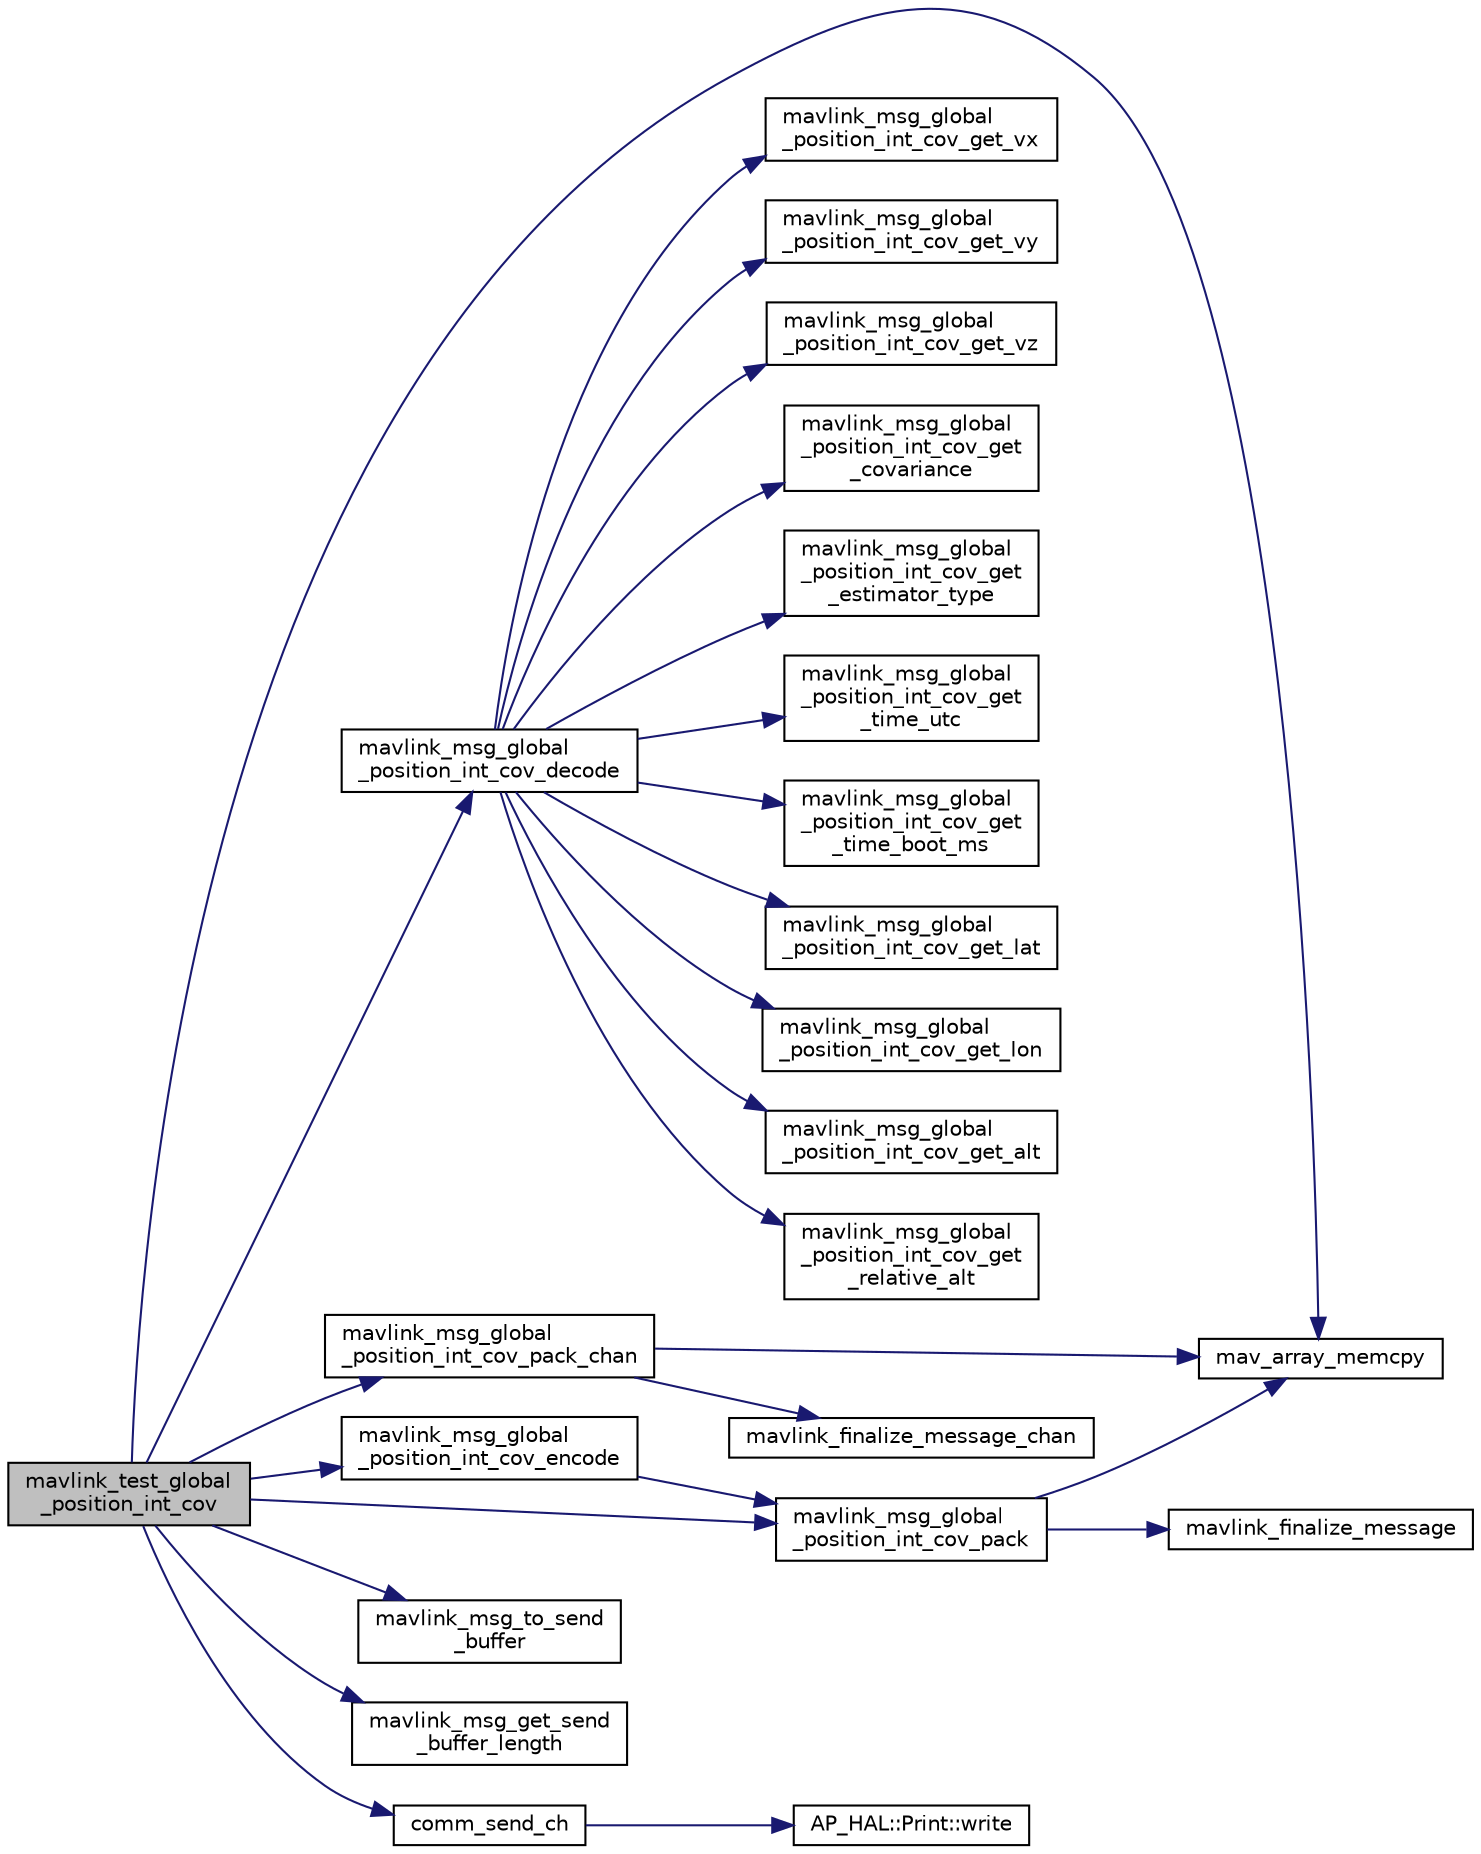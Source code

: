 digraph "mavlink_test_global_position_int_cov"
{
 // INTERACTIVE_SVG=YES
  edge [fontname="Helvetica",fontsize="10",labelfontname="Helvetica",labelfontsize="10"];
  node [fontname="Helvetica",fontsize="10",shape=record];
  rankdir="LR";
  Node1 [label="mavlink_test_global\l_position_int_cov",height=0.2,width=0.4,color="black", fillcolor="grey75", style="filled" fontcolor="black"];
  Node1 -> Node2 [color="midnightblue",fontsize="10",style="solid",fontname="Helvetica"];
  Node2 [label="mav_array_memcpy",height=0.2,width=0.4,color="black", fillcolor="white", style="filled",URL="$v0_89_2protocol_8h.html#a4486c3d5854cac1cb6a0fb1cc5ba570c"];
  Node1 -> Node3 [color="midnightblue",fontsize="10",style="solid",fontname="Helvetica"];
  Node3 [label="mavlink_msg_global\l_position_int_cov_encode",height=0.2,width=0.4,color="black", fillcolor="white", style="filled",URL="$mavlink__msg__global__position__int__cov_8h.html#ac263fd6cf2d00bb64e0ca9d2e72f0019",tooltip="Encode a global_position_int_cov struct. "];
  Node3 -> Node4 [color="midnightblue",fontsize="10",style="solid",fontname="Helvetica"];
  Node4 [label="mavlink_msg_global\l_position_int_cov_pack",height=0.2,width=0.4,color="black", fillcolor="white", style="filled",URL="$mavlink__msg__global__position__int__cov_8h.html#a76e4f6a9171167d21d7d05783dfd3c2e",tooltip="Pack a global_position_int_cov message. "];
  Node4 -> Node2 [color="midnightblue",fontsize="10",style="solid",fontname="Helvetica"];
  Node4 -> Node5 [color="midnightblue",fontsize="10",style="solid",fontname="Helvetica"];
  Node5 [label="mavlink_finalize_message",height=0.2,width=0.4,color="black", fillcolor="white", style="filled",URL="$v0_89_2mavlink__helpers_8h.html#af3bea083c5ec83f5b6570b2bd4a817d0",tooltip="Finalize a MAVLink message with MAVLINK_COMM_0 as default channel. "];
  Node1 -> Node6 [color="midnightblue",fontsize="10",style="solid",fontname="Helvetica"];
  Node6 [label="mavlink_msg_global\l_position_int_cov_decode",height=0.2,width=0.4,color="black", fillcolor="white", style="filled",URL="$mavlink__msg__global__position__int__cov_8h.html#a75e1738f3421ddd596bf5e4ced536a5d",tooltip="Decode a global_position_int_cov message into a struct. "];
  Node6 -> Node7 [color="midnightblue",fontsize="10",style="solid",fontname="Helvetica"];
  Node7 [label="mavlink_msg_global\l_position_int_cov_get\l_time_utc",height=0.2,width=0.4,color="black", fillcolor="white", style="filled",URL="$mavlink__msg__global__position__int__cov_8h.html#a63a862bd0537999ff6f21200d36b20c8",tooltip="Get field time_utc from global_position_int_cov message. "];
  Node6 -> Node8 [color="midnightblue",fontsize="10",style="solid",fontname="Helvetica"];
  Node8 [label="mavlink_msg_global\l_position_int_cov_get\l_time_boot_ms",height=0.2,width=0.4,color="black", fillcolor="white", style="filled",URL="$mavlink__msg__global__position__int__cov_8h.html#a53b6c996ee85d727a2e338c19cb833fb",tooltip="Send a global_position_int_cov message. "];
  Node6 -> Node9 [color="midnightblue",fontsize="10",style="solid",fontname="Helvetica"];
  Node9 [label="mavlink_msg_global\l_position_int_cov_get_lat",height=0.2,width=0.4,color="black", fillcolor="white", style="filled",URL="$mavlink__msg__global__position__int__cov_8h.html#a8f8343533336e3ed72d93df596b32ef7",tooltip="Get field lat from global_position_int_cov message. "];
  Node6 -> Node10 [color="midnightblue",fontsize="10",style="solid",fontname="Helvetica"];
  Node10 [label="mavlink_msg_global\l_position_int_cov_get_lon",height=0.2,width=0.4,color="black", fillcolor="white", style="filled",URL="$mavlink__msg__global__position__int__cov_8h.html#aeb2b01c4771e7f459783f6e6aa97403a",tooltip="Get field lon from global_position_int_cov message. "];
  Node6 -> Node11 [color="midnightblue",fontsize="10",style="solid",fontname="Helvetica"];
  Node11 [label="mavlink_msg_global\l_position_int_cov_get_alt",height=0.2,width=0.4,color="black", fillcolor="white", style="filled",URL="$mavlink__msg__global__position__int__cov_8h.html#a72e7be6d0a47812fcc8066689d11adde",tooltip="Get field alt from global_position_int_cov message. "];
  Node6 -> Node12 [color="midnightblue",fontsize="10",style="solid",fontname="Helvetica"];
  Node12 [label="mavlink_msg_global\l_position_int_cov_get\l_relative_alt",height=0.2,width=0.4,color="black", fillcolor="white", style="filled",URL="$mavlink__msg__global__position__int__cov_8h.html#a38f2659688d123fcf919cb9079973f61",tooltip="Get field relative_alt from global_position_int_cov message. "];
  Node6 -> Node13 [color="midnightblue",fontsize="10",style="solid",fontname="Helvetica"];
  Node13 [label="mavlink_msg_global\l_position_int_cov_get_vx",height=0.2,width=0.4,color="black", fillcolor="white", style="filled",URL="$mavlink__msg__global__position__int__cov_8h.html#a95f297c77b6b53ae474ea6649add950c",tooltip="Get field vx from global_position_int_cov message. "];
  Node6 -> Node14 [color="midnightblue",fontsize="10",style="solid",fontname="Helvetica"];
  Node14 [label="mavlink_msg_global\l_position_int_cov_get_vy",height=0.2,width=0.4,color="black", fillcolor="white", style="filled",URL="$mavlink__msg__global__position__int__cov_8h.html#ad9d8b79c7200c6d282fa40da6f332a73",tooltip="Get field vy from global_position_int_cov message. "];
  Node6 -> Node15 [color="midnightblue",fontsize="10",style="solid",fontname="Helvetica"];
  Node15 [label="mavlink_msg_global\l_position_int_cov_get_vz",height=0.2,width=0.4,color="black", fillcolor="white", style="filled",URL="$mavlink__msg__global__position__int__cov_8h.html#a5174effbd98f9268c2258cbf70208d27",tooltip="Get field vz from global_position_int_cov message. "];
  Node6 -> Node16 [color="midnightblue",fontsize="10",style="solid",fontname="Helvetica"];
  Node16 [label="mavlink_msg_global\l_position_int_cov_get\l_covariance",height=0.2,width=0.4,color="black", fillcolor="white", style="filled",URL="$mavlink__msg__global__position__int__cov_8h.html#a77db191096a57820b75d0e4f2f194b58",tooltip="Get field covariance from global_position_int_cov message. "];
  Node6 -> Node17 [color="midnightblue",fontsize="10",style="solid",fontname="Helvetica"];
  Node17 [label="mavlink_msg_global\l_position_int_cov_get\l_estimator_type",height=0.2,width=0.4,color="black", fillcolor="white", style="filled",URL="$mavlink__msg__global__position__int__cov_8h.html#afda976ffabeb3941e16e2ca7af6d773f",tooltip="Get field estimator_type from global_position_int_cov message. "];
  Node1 -> Node4 [color="midnightblue",fontsize="10",style="solid",fontname="Helvetica"];
  Node1 -> Node18 [color="midnightblue",fontsize="10",style="solid",fontname="Helvetica"];
  Node18 [label="mavlink_msg_global\l_position_int_cov_pack_chan",height=0.2,width=0.4,color="black", fillcolor="white", style="filled",URL="$mavlink__msg__global__position__int__cov_8h.html#aa125b49b3a1f1fa73ccda8ceee9b5847",tooltip="Pack a global_position_int_cov message on a channel. "];
  Node18 -> Node2 [color="midnightblue",fontsize="10",style="solid",fontname="Helvetica"];
  Node18 -> Node19 [color="midnightblue",fontsize="10",style="solid",fontname="Helvetica"];
  Node19 [label="mavlink_finalize_message_chan",height=0.2,width=0.4,color="black", fillcolor="white", style="filled",URL="$v0_89_2mavlink__helpers_8h.html#aa66131138fc02101dcc73b4b556ab422",tooltip="Finalize a MAVLink message with channel assignment. "];
  Node1 -> Node20 [color="midnightblue",fontsize="10",style="solid",fontname="Helvetica"];
  Node20 [label="mavlink_msg_to_send\l_buffer",height=0.2,width=0.4,color="black", fillcolor="white", style="filled",URL="$v0_89_2mavlink__helpers_8h.html#afea0a9befa84822fd62c2899ea0d849e",tooltip="Pack a message to send it over a serial byte stream. "];
  Node1 -> Node21 [color="midnightblue",fontsize="10",style="solid",fontname="Helvetica"];
  Node21 [label="mavlink_msg_get_send\l_buffer_length",height=0.2,width=0.4,color="black", fillcolor="white", style="filled",URL="$v0_89_2protocol_8h.html#aa86c08f27aabb7a2e12a67f189f590c8",tooltip="Get the required buffer size for this message. "];
  Node1 -> Node22 [color="midnightblue",fontsize="10",style="solid",fontname="Helvetica"];
  Node22 [label="comm_send_ch",height=0.2,width=0.4,color="black", fillcolor="white", style="filled",URL="$GCS__MAVLink_8h.html#ab753873a1ee10adedd0ce246311468f8"];
  Node22 -> Node23 [color="midnightblue",fontsize="10",style="solid",fontname="Helvetica"];
  Node23 [label="AP_HAL::Print::write",height=0.2,width=0.4,color="black", fillcolor="white", style="filled",URL="$classAP__HAL_1_1Print.html#acc65391952a43334f8f5c9bef341f501"];
}
